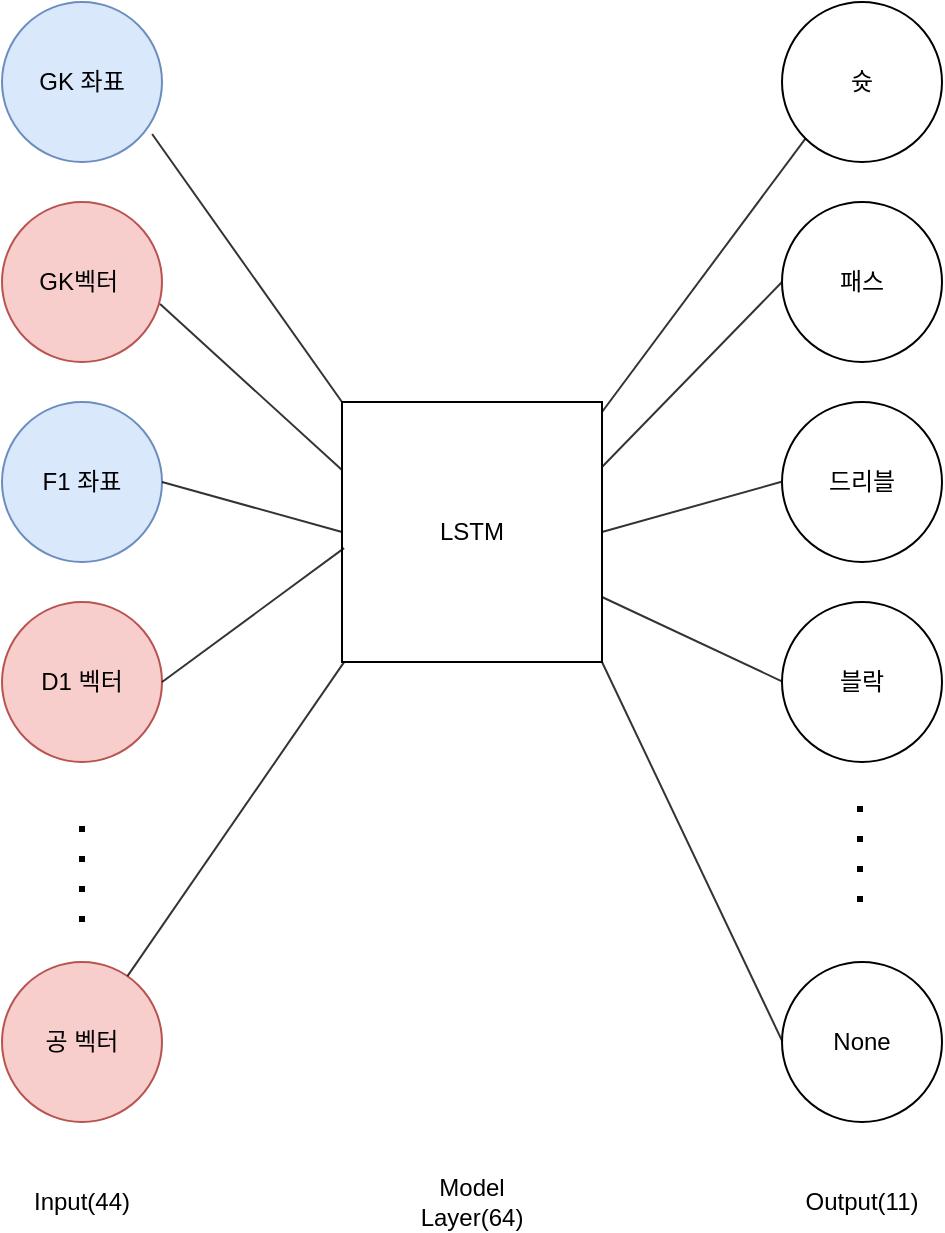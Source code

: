 <mxfile version="12.1.5" type="device" pages="1"><diagram id="ay0b72sExCTBsO5VgSJw" name="Page-1"><mxGraphModel dx="1408" dy="906" grid="1" gridSize="10" guides="1" tooltips="1" connect="1" arrows="1" fold="1" page="1" pageScale="1" pageWidth="827" pageHeight="1169" math="0" shadow="0"><root><mxCell id="0"/><mxCell id="1" parent="0"/><mxCell id="Nox3Jn0IJSOAa8knYypG-1" value="GK 좌표" style="ellipse;whiteSpace=wrap;html=1;aspect=fixed;fillColor=#dae8fc;strokeColor=#6c8ebf;" parent="1" vertex="1"><mxGeometry x="20" y="30" width="80" height="80" as="geometry"/></mxCell><mxCell id="Nox3Jn0IJSOAa8knYypG-4" value="GK벡터&amp;nbsp;" style="ellipse;whiteSpace=wrap;html=1;aspect=fixed;fillColor=#f8cecc;strokeColor=#b85450;" parent="1" vertex="1"><mxGeometry x="20" y="130" width="80" height="80" as="geometry"/></mxCell><mxCell id="Nox3Jn0IJSOAa8knYypG-5" value="F1 좌표" style="ellipse;whiteSpace=wrap;html=1;aspect=fixed;fillColor=#dae8fc;strokeColor=#6c8ebf;" parent="1" vertex="1"><mxGeometry x="20" y="230" width="80" height="80" as="geometry"/></mxCell><mxCell id="Nox3Jn0IJSOAa8knYypG-6" value="D1 벡터" style="ellipse;whiteSpace=wrap;html=1;aspect=fixed;fillColor=#f8cecc;strokeColor=#b85450;" parent="1" vertex="1"><mxGeometry x="20" y="330" width="80" height="80" as="geometry"/></mxCell><mxCell id="Nox3Jn0IJSOAa8knYypG-7" value="" style="endArrow=none;dashed=1;html=1;dashPattern=1 4;strokeWidth=3;" parent="1" edge="1"><mxGeometry width="50" height="50" relative="1" as="geometry"><mxPoint x="60" y="490" as="sourcePoint"/><mxPoint x="60" y="430" as="targetPoint"/></mxGeometry></mxCell><mxCell id="Nox3Jn0IJSOAa8knYypG-10" value="공 벡터" style="ellipse;whiteSpace=wrap;html=1;aspect=fixed;fillColor=#f8cecc;strokeColor=#b85450;" parent="1" vertex="1"><mxGeometry x="20" y="510" width="80" height="80" as="geometry"/></mxCell><mxCell id="Nox3Jn0IJSOAa8knYypG-12" value="LSTM" style="whiteSpace=wrap;html=1;aspect=fixed;" parent="1" vertex="1"><mxGeometry x="190" y="230" width="130" height="130" as="geometry"/></mxCell><mxCell id="Nox3Jn0IJSOAa8knYypG-13" value="드리블" style="ellipse;whiteSpace=wrap;html=1;aspect=fixed;" parent="1" vertex="1"><mxGeometry x="410" y="230" width="80" height="80" as="geometry"/></mxCell><mxCell id="Nox3Jn0IJSOAa8knYypG-14" value="슛" style="ellipse;whiteSpace=wrap;html=1;aspect=fixed;" parent="1" vertex="1"><mxGeometry x="410" y="30" width="80" height="80" as="geometry"/></mxCell><mxCell id="Nox3Jn0IJSOAa8knYypG-15" value="패스" style="ellipse;whiteSpace=wrap;html=1;aspect=fixed;" parent="1" vertex="1"><mxGeometry x="410" y="130" width="80" height="80" as="geometry"/></mxCell><mxCell id="Nox3Jn0IJSOAa8knYypG-16" value="블락" style="ellipse;whiteSpace=wrap;html=1;aspect=fixed;" parent="1" vertex="1"><mxGeometry x="410" y="330" width="80" height="80" as="geometry"/></mxCell><mxCell id="Nox3Jn0IJSOAa8knYypG-17" value="" style="endArrow=none;dashed=1;html=1;dashPattern=1 4;strokeWidth=3;" parent="1" edge="1"><mxGeometry width="50" height="50" relative="1" as="geometry"><mxPoint x="449" y="480" as="sourcePoint"/><mxPoint x="449" y="420" as="targetPoint"/></mxGeometry></mxCell><mxCell id="Nox3Jn0IJSOAa8knYypG-18" value="None" style="ellipse;whiteSpace=wrap;html=1;aspect=fixed;" parent="1" vertex="1"><mxGeometry x="410" y="510" width="80" height="80" as="geometry"/></mxCell><mxCell id="Nox3Jn0IJSOAa8knYypG-19" value="Input(44)" style="text;html=1;strokeColor=none;fillColor=none;align=center;verticalAlign=middle;whiteSpace=wrap;rounded=0;" parent="1" vertex="1"><mxGeometry x="40" y="620" width="40" height="20" as="geometry"/></mxCell><mxCell id="Nox3Jn0IJSOAa8knYypG-20" value="Model Layer(64)" style="text;html=1;strokeColor=none;fillColor=none;align=center;verticalAlign=middle;whiteSpace=wrap;rounded=0;" parent="1" vertex="1"><mxGeometry x="235" y="620" width="40" height="20" as="geometry"/></mxCell><mxCell id="Nox3Jn0IJSOAa8knYypG-21" value="Output(11)" style="text;html=1;strokeColor=none;fillColor=none;align=center;verticalAlign=middle;whiteSpace=wrap;rounded=0;" parent="1" vertex="1"><mxGeometry x="430" y="620" width="40" height="20" as="geometry"/></mxCell><mxCell id="Nox3Jn0IJSOAa8knYypG-22" value="" style="endArrow=none;html=1;strokeWidth=1;opacity=80;exitX=0.938;exitY=0.825;exitDx=0;exitDy=0;exitPerimeter=0;" parent="1" source="Nox3Jn0IJSOAa8knYypG-1" edge="1"><mxGeometry width="50" height="50" relative="1" as="geometry"><mxPoint x="140" y="280" as="sourcePoint"/><mxPoint x="190" y="230" as="targetPoint"/><Array as="points"/></mxGeometry></mxCell><mxCell id="Nox3Jn0IJSOAa8knYypG-23" value="" style="endArrow=none;html=1;strokeWidth=1;opacity=80;exitX=0.988;exitY=0.638;exitDx=0;exitDy=0;exitPerimeter=0;" parent="1" source="Nox3Jn0IJSOAa8knYypG-4" edge="1"><mxGeometry width="50" height="50" relative="1" as="geometry"><mxPoint x="95.04" y="130" as="sourcePoint"/><mxPoint x="190" y="264" as="targetPoint"/><Array as="points"/></mxGeometry></mxCell><mxCell id="Nox3Jn0IJSOAa8knYypG-24" value="" style="endArrow=none;html=1;strokeWidth=1;opacity=80;exitX=0.938;exitY=0.825;exitDx=0;exitDy=0;exitPerimeter=0;entryX=0;entryY=0.5;entryDx=0;entryDy=0;" parent="1" target="Nox3Jn0IJSOAa8knYypG-12" edge="1"><mxGeometry width="50" height="50" relative="1" as="geometry"><mxPoint x="100.04" y="270" as="sourcePoint"/><mxPoint x="195" y="404" as="targetPoint"/><Array as="points"/></mxGeometry></mxCell><mxCell id="Nox3Jn0IJSOAa8knYypG-25" value="" style="endArrow=none;html=1;strokeWidth=1;opacity=80;exitX=0.938;exitY=0.825;exitDx=0;exitDy=0;exitPerimeter=0;entryX=0.008;entryY=0.562;entryDx=0;entryDy=0;entryPerimeter=0;" parent="1" target="Nox3Jn0IJSOAa8knYypG-12" edge="1"><mxGeometry width="50" height="50" relative="1" as="geometry"><mxPoint x="100.04" y="370" as="sourcePoint"/><mxPoint x="195" y="504" as="targetPoint"/><Array as="points"/></mxGeometry></mxCell><mxCell id="Nox3Jn0IJSOAa8knYypG-27" value="" style="endArrow=none;html=1;strokeWidth=1;opacity=80;entryX=0.008;entryY=0.562;entryDx=0;entryDy=0;entryPerimeter=0;" parent="1" source="Nox3Jn0IJSOAa8knYypG-10" edge="1"><mxGeometry width="50" height="50" relative="1" as="geometry"><mxPoint x="100.04" y="427" as="sourcePoint"/><mxPoint x="191.04" y="360.06" as="targetPoint"/><Array as="points"/></mxGeometry></mxCell><mxCell id="Nox3Jn0IJSOAa8knYypG-28" value="" style="endArrow=none;html=1;strokeWidth=1;opacity=80;entryX=0;entryY=1;entryDx=0;entryDy=0;" parent="1" target="Nox3Jn0IJSOAa8knYypG-14" edge="1"><mxGeometry width="50" height="50" relative="1" as="geometry"><mxPoint x="320" y="235" as="sourcePoint"/><mxPoint x="370" y="185" as="targetPoint"/></mxGeometry></mxCell><mxCell id="Nox3Jn0IJSOAa8knYypG-30" value="" style="endArrow=none;html=1;strokeWidth=1;opacity=80;entryX=0;entryY=1;entryDx=0;entryDy=0;exitX=1;exitY=0.5;exitDx=0;exitDy=0;" parent="1" source="Nox3Jn0IJSOAa8knYypG-12" edge="1"><mxGeometry width="50" height="50" relative="1" as="geometry"><mxPoint x="308.5" y="406.5" as="sourcePoint"/><mxPoint x="410.216" y="269.784" as="targetPoint"/></mxGeometry></mxCell><mxCell id="Nox3Jn0IJSOAa8knYypG-31" value="" style="endArrow=none;html=1;strokeWidth=1;opacity=80;entryX=0;entryY=1;entryDx=0;entryDy=0;exitX=1;exitY=0.75;exitDx=0;exitDy=0;" parent="1" source="Nox3Jn0IJSOAa8knYypG-12" edge="1"><mxGeometry width="50" height="50" relative="1" as="geometry"><mxPoint x="308.5" y="506.5" as="sourcePoint"/><mxPoint x="410.216" y="369.784" as="targetPoint"/></mxGeometry></mxCell><mxCell id="Nox3Jn0IJSOAa8knYypG-32" value="" style="endArrow=none;html=1;strokeWidth=1;opacity=80;entryX=0;entryY=1;entryDx=0;entryDy=0;exitX=1;exitY=1;exitDx=0;exitDy=0;exitPerimeter=0;" parent="1" source="Nox3Jn0IJSOAa8knYypG-12" edge="1"><mxGeometry width="50" height="50" relative="1" as="geometry"><mxPoint x="308.5" y="686.5" as="sourcePoint"/><mxPoint x="410.216" y="549.784" as="targetPoint"/></mxGeometry></mxCell><mxCell id="Nox3Jn0IJSOAa8knYypG-33" value="" style="endArrow=none;html=1;strokeWidth=1;opacity=80;entryX=0;entryY=1;entryDx=0;entryDy=0;exitX=1;exitY=0.25;exitDx=0;exitDy=0;" parent="1" source="Nox3Jn0IJSOAa8knYypG-12" edge="1"><mxGeometry width="50" height="50" relative="1" as="geometry"><mxPoint x="308.5" y="306.5" as="sourcePoint"/><mxPoint x="410.216" y="169.784" as="targetPoint"/></mxGeometry></mxCell></root></mxGraphModel></diagram></mxfile>